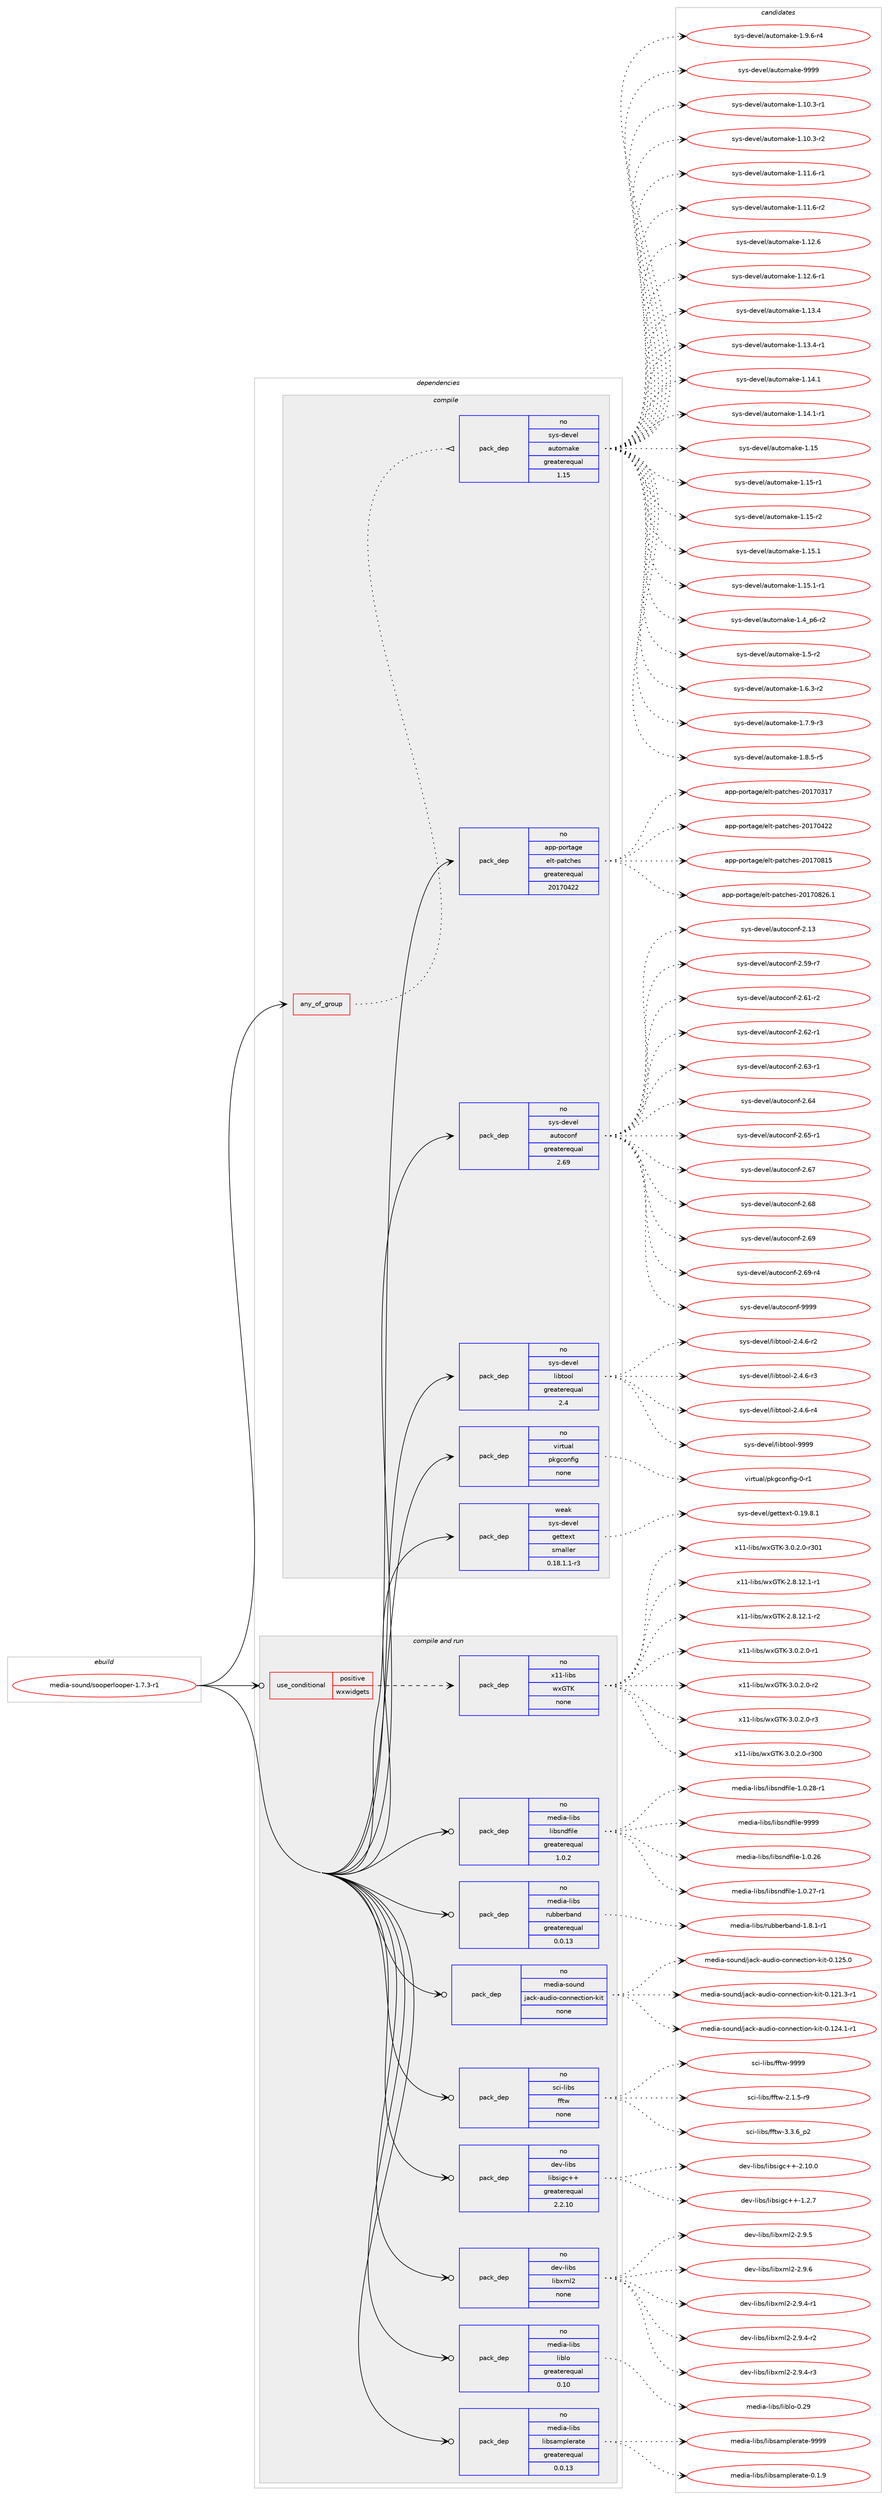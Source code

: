 digraph prolog {

# *************
# Graph options
# *************

newrank=true;
concentrate=true;
compound=true;
graph [rankdir=LR,fontname=Helvetica,fontsize=10,ranksep=1.5];#, ranksep=2.5, nodesep=0.2];
edge  [arrowhead=vee];
node  [fontname=Helvetica,fontsize=10];

# **********
# The ebuild
# **********

subgraph cluster_leftcol {
color=gray;
rank=same;
label=<<i>ebuild</i>>;
id [label="media-sound/sooperlooper-1.7.3-r1", color=red, width=4, href="../media-sound/sooperlooper-1.7.3-r1.svg"];
}

# ****************
# The dependencies
# ****************

subgraph cluster_midcol {
color=gray;
label=<<i>dependencies</i>>;
subgraph cluster_compile {
fillcolor="#eeeeee";
style=filled;
label=<<i>compile</i>>;
subgraph any6097 {
dependency386797 [label=<<TABLE BORDER="0" CELLBORDER="1" CELLSPACING="0" CELLPADDING="4"><TR><TD CELLPADDING="10">any_of_group</TD></TR></TABLE>>, shape=none, color=red];subgraph pack285648 {
dependency386798 [label=<<TABLE BORDER="0" CELLBORDER="1" CELLSPACING="0" CELLPADDING="4" WIDTH="220"><TR><TD ROWSPAN="6" CELLPADDING="30">pack_dep</TD></TR><TR><TD WIDTH="110">no</TD></TR><TR><TD>sys-devel</TD></TR><TR><TD>automake</TD></TR><TR><TD>greaterequal</TD></TR><TR><TD>1.15</TD></TR></TABLE>>, shape=none, color=blue];
}
dependency386797:e -> dependency386798:w [weight=20,style="dotted",arrowhead="oinv"];
}
id:e -> dependency386797:w [weight=20,style="solid",arrowhead="vee"];
subgraph pack285649 {
dependency386799 [label=<<TABLE BORDER="0" CELLBORDER="1" CELLSPACING="0" CELLPADDING="4" WIDTH="220"><TR><TD ROWSPAN="6" CELLPADDING="30">pack_dep</TD></TR><TR><TD WIDTH="110">no</TD></TR><TR><TD>app-portage</TD></TR><TR><TD>elt-patches</TD></TR><TR><TD>greaterequal</TD></TR><TR><TD>20170422</TD></TR></TABLE>>, shape=none, color=blue];
}
id:e -> dependency386799:w [weight=20,style="solid",arrowhead="vee"];
subgraph pack285650 {
dependency386800 [label=<<TABLE BORDER="0" CELLBORDER="1" CELLSPACING="0" CELLPADDING="4" WIDTH="220"><TR><TD ROWSPAN="6" CELLPADDING="30">pack_dep</TD></TR><TR><TD WIDTH="110">no</TD></TR><TR><TD>sys-devel</TD></TR><TR><TD>autoconf</TD></TR><TR><TD>greaterequal</TD></TR><TR><TD>2.69</TD></TR></TABLE>>, shape=none, color=blue];
}
id:e -> dependency386800:w [weight=20,style="solid",arrowhead="vee"];
subgraph pack285651 {
dependency386801 [label=<<TABLE BORDER="0" CELLBORDER="1" CELLSPACING="0" CELLPADDING="4" WIDTH="220"><TR><TD ROWSPAN="6" CELLPADDING="30">pack_dep</TD></TR><TR><TD WIDTH="110">no</TD></TR><TR><TD>sys-devel</TD></TR><TR><TD>libtool</TD></TR><TR><TD>greaterequal</TD></TR><TR><TD>2.4</TD></TR></TABLE>>, shape=none, color=blue];
}
id:e -> dependency386801:w [weight=20,style="solid",arrowhead="vee"];
subgraph pack285652 {
dependency386802 [label=<<TABLE BORDER="0" CELLBORDER="1" CELLSPACING="0" CELLPADDING="4" WIDTH="220"><TR><TD ROWSPAN="6" CELLPADDING="30">pack_dep</TD></TR><TR><TD WIDTH="110">no</TD></TR><TR><TD>virtual</TD></TR><TR><TD>pkgconfig</TD></TR><TR><TD>none</TD></TR><TR><TD></TD></TR></TABLE>>, shape=none, color=blue];
}
id:e -> dependency386802:w [weight=20,style="solid",arrowhead="vee"];
subgraph pack285653 {
dependency386803 [label=<<TABLE BORDER="0" CELLBORDER="1" CELLSPACING="0" CELLPADDING="4" WIDTH="220"><TR><TD ROWSPAN="6" CELLPADDING="30">pack_dep</TD></TR><TR><TD WIDTH="110">weak</TD></TR><TR><TD>sys-devel</TD></TR><TR><TD>gettext</TD></TR><TR><TD>smaller</TD></TR><TR><TD>0.18.1.1-r3</TD></TR></TABLE>>, shape=none, color=blue];
}
id:e -> dependency386803:w [weight=20,style="solid",arrowhead="vee"];
}
subgraph cluster_compileandrun {
fillcolor="#eeeeee";
style=filled;
label=<<i>compile and run</i>>;
subgraph cond94881 {
dependency386804 [label=<<TABLE BORDER="0" CELLBORDER="1" CELLSPACING="0" CELLPADDING="4"><TR><TD ROWSPAN="3" CELLPADDING="10">use_conditional</TD></TR><TR><TD>positive</TD></TR><TR><TD>wxwidgets</TD></TR></TABLE>>, shape=none, color=red];
subgraph pack285654 {
dependency386805 [label=<<TABLE BORDER="0" CELLBORDER="1" CELLSPACING="0" CELLPADDING="4" WIDTH="220"><TR><TD ROWSPAN="6" CELLPADDING="30">pack_dep</TD></TR><TR><TD WIDTH="110">no</TD></TR><TR><TD>x11-libs</TD></TR><TR><TD>wxGTK</TD></TR><TR><TD>none</TD></TR><TR><TD></TD></TR></TABLE>>, shape=none, color=blue];
}
dependency386804:e -> dependency386805:w [weight=20,style="dashed",arrowhead="vee"];
}
id:e -> dependency386804:w [weight=20,style="solid",arrowhead="odotvee"];
subgraph pack285655 {
dependency386806 [label=<<TABLE BORDER="0" CELLBORDER="1" CELLSPACING="0" CELLPADDING="4" WIDTH="220"><TR><TD ROWSPAN="6" CELLPADDING="30">pack_dep</TD></TR><TR><TD WIDTH="110">no</TD></TR><TR><TD>dev-libs</TD></TR><TR><TD>libsigc++</TD></TR><TR><TD>greaterequal</TD></TR><TR><TD>2.2.10</TD></TR></TABLE>>, shape=none, color=blue];
}
id:e -> dependency386806:w [weight=20,style="solid",arrowhead="odotvee"];
subgraph pack285656 {
dependency386807 [label=<<TABLE BORDER="0" CELLBORDER="1" CELLSPACING="0" CELLPADDING="4" WIDTH="220"><TR><TD ROWSPAN="6" CELLPADDING="30">pack_dep</TD></TR><TR><TD WIDTH="110">no</TD></TR><TR><TD>dev-libs</TD></TR><TR><TD>libxml2</TD></TR><TR><TD>none</TD></TR><TR><TD></TD></TR></TABLE>>, shape=none, color=blue];
}
id:e -> dependency386807:w [weight=20,style="solid",arrowhead="odotvee"];
subgraph pack285657 {
dependency386808 [label=<<TABLE BORDER="0" CELLBORDER="1" CELLSPACING="0" CELLPADDING="4" WIDTH="220"><TR><TD ROWSPAN="6" CELLPADDING="30">pack_dep</TD></TR><TR><TD WIDTH="110">no</TD></TR><TR><TD>media-libs</TD></TR><TR><TD>liblo</TD></TR><TR><TD>greaterequal</TD></TR><TR><TD>0.10</TD></TR></TABLE>>, shape=none, color=blue];
}
id:e -> dependency386808:w [weight=20,style="solid",arrowhead="odotvee"];
subgraph pack285658 {
dependency386809 [label=<<TABLE BORDER="0" CELLBORDER="1" CELLSPACING="0" CELLPADDING="4" WIDTH="220"><TR><TD ROWSPAN="6" CELLPADDING="30">pack_dep</TD></TR><TR><TD WIDTH="110">no</TD></TR><TR><TD>media-libs</TD></TR><TR><TD>libsamplerate</TD></TR><TR><TD>greaterequal</TD></TR><TR><TD>0.0.13</TD></TR></TABLE>>, shape=none, color=blue];
}
id:e -> dependency386809:w [weight=20,style="solid",arrowhead="odotvee"];
subgraph pack285659 {
dependency386810 [label=<<TABLE BORDER="0" CELLBORDER="1" CELLSPACING="0" CELLPADDING="4" WIDTH="220"><TR><TD ROWSPAN="6" CELLPADDING="30">pack_dep</TD></TR><TR><TD WIDTH="110">no</TD></TR><TR><TD>media-libs</TD></TR><TR><TD>libsndfile</TD></TR><TR><TD>greaterequal</TD></TR><TR><TD>1.0.2</TD></TR></TABLE>>, shape=none, color=blue];
}
id:e -> dependency386810:w [weight=20,style="solid",arrowhead="odotvee"];
subgraph pack285660 {
dependency386811 [label=<<TABLE BORDER="0" CELLBORDER="1" CELLSPACING="0" CELLPADDING="4" WIDTH="220"><TR><TD ROWSPAN="6" CELLPADDING="30">pack_dep</TD></TR><TR><TD WIDTH="110">no</TD></TR><TR><TD>media-libs</TD></TR><TR><TD>rubberband</TD></TR><TR><TD>greaterequal</TD></TR><TR><TD>0.0.13</TD></TR></TABLE>>, shape=none, color=blue];
}
id:e -> dependency386811:w [weight=20,style="solid",arrowhead="odotvee"];
subgraph pack285661 {
dependency386812 [label=<<TABLE BORDER="0" CELLBORDER="1" CELLSPACING="0" CELLPADDING="4" WIDTH="220"><TR><TD ROWSPAN="6" CELLPADDING="30">pack_dep</TD></TR><TR><TD WIDTH="110">no</TD></TR><TR><TD>media-sound</TD></TR><TR><TD>jack-audio-connection-kit</TD></TR><TR><TD>none</TD></TR><TR><TD></TD></TR></TABLE>>, shape=none, color=blue];
}
id:e -> dependency386812:w [weight=20,style="solid",arrowhead="odotvee"];
subgraph pack285662 {
dependency386813 [label=<<TABLE BORDER="0" CELLBORDER="1" CELLSPACING="0" CELLPADDING="4" WIDTH="220"><TR><TD ROWSPAN="6" CELLPADDING="30">pack_dep</TD></TR><TR><TD WIDTH="110">no</TD></TR><TR><TD>sci-libs</TD></TR><TR><TD>fftw</TD></TR><TR><TD>none</TD></TR><TR><TD></TD></TR></TABLE>>, shape=none, color=blue];
}
id:e -> dependency386813:w [weight=20,style="solid",arrowhead="odotvee"];
}
subgraph cluster_run {
fillcolor="#eeeeee";
style=filled;
label=<<i>run</i>>;
}
}

# **************
# The candidates
# **************

subgraph cluster_choices {
rank=same;
color=gray;
label=<<i>candidates</i>>;

subgraph choice285648 {
color=black;
nodesep=1;
choice11512111545100101118101108479711711611110997107101454946494846514511449 [label="sys-devel/automake-1.10.3-r1", color=red, width=4,href="../sys-devel/automake-1.10.3-r1.svg"];
choice11512111545100101118101108479711711611110997107101454946494846514511450 [label="sys-devel/automake-1.10.3-r2", color=red, width=4,href="../sys-devel/automake-1.10.3-r2.svg"];
choice11512111545100101118101108479711711611110997107101454946494946544511449 [label="sys-devel/automake-1.11.6-r1", color=red, width=4,href="../sys-devel/automake-1.11.6-r1.svg"];
choice11512111545100101118101108479711711611110997107101454946494946544511450 [label="sys-devel/automake-1.11.6-r2", color=red, width=4,href="../sys-devel/automake-1.11.6-r2.svg"];
choice1151211154510010111810110847971171161111099710710145494649504654 [label="sys-devel/automake-1.12.6", color=red, width=4,href="../sys-devel/automake-1.12.6.svg"];
choice11512111545100101118101108479711711611110997107101454946495046544511449 [label="sys-devel/automake-1.12.6-r1", color=red, width=4,href="../sys-devel/automake-1.12.6-r1.svg"];
choice1151211154510010111810110847971171161111099710710145494649514652 [label="sys-devel/automake-1.13.4", color=red, width=4,href="../sys-devel/automake-1.13.4.svg"];
choice11512111545100101118101108479711711611110997107101454946495146524511449 [label="sys-devel/automake-1.13.4-r1", color=red, width=4,href="../sys-devel/automake-1.13.4-r1.svg"];
choice1151211154510010111810110847971171161111099710710145494649524649 [label="sys-devel/automake-1.14.1", color=red, width=4,href="../sys-devel/automake-1.14.1.svg"];
choice11512111545100101118101108479711711611110997107101454946495246494511449 [label="sys-devel/automake-1.14.1-r1", color=red, width=4,href="../sys-devel/automake-1.14.1-r1.svg"];
choice115121115451001011181011084797117116111109971071014549464953 [label="sys-devel/automake-1.15", color=red, width=4,href="../sys-devel/automake-1.15.svg"];
choice1151211154510010111810110847971171161111099710710145494649534511449 [label="sys-devel/automake-1.15-r1", color=red, width=4,href="../sys-devel/automake-1.15-r1.svg"];
choice1151211154510010111810110847971171161111099710710145494649534511450 [label="sys-devel/automake-1.15-r2", color=red, width=4,href="../sys-devel/automake-1.15-r2.svg"];
choice1151211154510010111810110847971171161111099710710145494649534649 [label="sys-devel/automake-1.15.1", color=red, width=4,href="../sys-devel/automake-1.15.1.svg"];
choice11512111545100101118101108479711711611110997107101454946495346494511449 [label="sys-devel/automake-1.15.1-r1", color=red, width=4,href="../sys-devel/automake-1.15.1-r1.svg"];
choice115121115451001011181011084797117116111109971071014549465295112544511450 [label="sys-devel/automake-1.4_p6-r2", color=red, width=4,href="../sys-devel/automake-1.4_p6-r2.svg"];
choice11512111545100101118101108479711711611110997107101454946534511450 [label="sys-devel/automake-1.5-r2", color=red, width=4,href="../sys-devel/automake-1.5-r2.svg"];
choice115121115451001011181011084797117116111109971071014549465446514511450 [label="sys-devel/automake-1.6.3-r2", color=red, width=4,href="../sys-devel/automake-1.6.3-r2.svg"];
choice115121115451001011181011084797117116111109971071014549465546574511451 [label="sys-devel/automake-1.7.9-r3", color=red, width=4,href="../sys-devel/automake-1.7.9-r3.svg"];
choice115121115451001011181011084797117116111109971071014549465646534511453 [label="sys-devel/automake-1.8.5-r5", color=red, width=4,href="../sys-devel/automake-1.8.5-r5.svg"];
choice115121115451001011181011084797117116111109971071014549465746544511452 [label="sys-devel/automake-1.9.6-r4", color=red, width=4,href="../sys-devel/automake-1.9.6-r4.svg"];
choice115121115451001011181011084797117116111109971071014557575757 [label="sys-devel/automake-9999", color=red, width=4,href="../sys-devel/automake-9999.svg"];
dependency386798:e -> choice11512111545100101118101108479711711611110997107101454946494846514511449:w [style=dotted,weight="100"];
dependency386798:e -> choice11512111545100101118101108479711711611110997107101454946494846514511450:w [style=dotted,weight="100"];
dependency386798:e -> choice11512111545100101118101108479711711611110997107101454946494946544511449:w [style=dotted,weight="100"];
dependency386798:e -> choice11512111545100101118101108479711711611110997107101454946494946544511450:w [style=dotted,weight="100"];
dependency386798:e -> choice1151211154510010111810110847971171161111099710710145494649504654:w [style=dotted,weight="100"];
dependency386798:e -> choice11512111545100101118101108479711711611110997107101454946495046544511449:w [style=dotted,weight="100"];
dependency386798:e -> choice1151211154510010111810110847971171161111099710710145494649514652:w [style=dotted,weight="100"];
dependency386798:e -> choice11512111545100101118101108479711711611110997107101454946495146524511449:w [style=dotted,weight="100"];
dependency386798:e -> choice1151211154510010111810110847971171161111099710710145494649524649:w [style=dotted,weight="100"];
dependency386798:e -> choice11512111545100101118101108479711711611110997107101454946495246494511449:w [style=dotted,weight="100"];
dependency386798:e -> choice115121115451001011181011084797117116111109971071014549464953:w [style=dotted,weight="100"];
dependency386798:e -> choice1151211154510010111810110847971171161111099710710145494649534511449:w [style=dotted,weight="100"];
dependency386798:e -> choice1151211154510010111810110847971171161111099710710145494649534511450:w [style=dotted,weight="100"];
dependency386798:e -> choice1151211154510010111810110847971171161111099710710145494649534649:w [style=dotted,weight="100"];
dependency386798:e -> choice11512111545100101118101108479711711611110997107101454946495346494511449:w [style=dotted,weight="100"];
dependency386798:e -> choice115121115451001011181011084797117116111109971071014549465295112544511450:w [style=dotted,weight="100"];
dependency386798:e -> choice11512111545100101118101108479711711611110997107101454946534511450:w [style=dotted,weight="100"];
dependency386798:e -> choice115121115451001011181011084797117116111109971071014549465446514511450:w [style=dotted,weight="100"];
dependency386798:e -> choice115121115451001011181011084797117116111109971071014549465546574511451:w [style=dotted,weight="100"];
dependency386798:e -> choice115121115451001011181011084797117116111109971071014549465646534511453:w [style=dotted,weight="100"];
dependency386798:e -> choice115121115451001011181011084797117116111109971071014549465746544511452:w [style=dotted,weight="100"];
dependency386798:e -> choice115121115451001011181011084797117116111109971071014557575757:w [style=dotted,weight="100"];
}
subgraph choice285649 {
color=black;
nodesep=1;
choice97112112451121111141169710310147101108116451129711699104101115455048495548514955 [label="app-portage/elt-patches-20170317", color=red, width=4,href="../app-portage/elt-patches-20170317.svg"];
choice97112112451121111141169710310147101108116451129711699104101115455048495548525050 [label="app-portage/elt-patches-20170422", color=red, width=4,href="../app-portage/elt-patches-20170422.svg"];
choice97112112451121111141169710310147101108116451129711699104101115455048495548564953 [label="app-portage/elt-patches-20170815", color=red, width=4,href="../app-portage/elt-patches-20170815.svg"];
choice971121124511211111411697103101471011081164511297116991041011154550484955485650544649 [label="app-portage/elt-patches-20170826.1", color=red, width=4,href="../app-portage/elt-patches-20170826.1.svg"];
dependency386799:e -> choice97112112451121111141169710310147101108116451129711699104101115455048495548514955:w [style=dotted,weight="100"];
dependency386799:e -> choice97112112451121111141169710310147101108116451129711699104101115455048495548525050:w [style=dotted,weight="100"];
dependency386799:e -> choice97112112451121111141169710310147101108116451129711699104101115455048495548564953:w [style=dotted,weight="100"];
dependency386799:e -> choice971121124511211111411697103101471011081164511297116991041011154550484955485650544649:w [style=dotted,weight="100"];
}
subgraph choice285650 {
color=black;
nodesep=1;
choice115121115451001011181011084797117116111991111101024550464951 [label="sys-devel/autoconf-2.13", color=red, width=4,href="../sys-devel/autoconf-2.13.svg"];
choice1151211154510010111810110847971171161119911111010245504653574511455 [label="sys-devel/autoconf-2.59-r7", color=red, width=4,href="../sys-devel/autoconf-2.59-r7.svg"];
choice1151211154510010111810110847971171161119911111010245504654494511450 [label="sys-devel/autoconf-2.61-r2", color=red, width=4,href="../sys-devel/autoconf-2.61-r2.svg"];
choice1151211154510010111810110847971171161119911111010245504654504511449 [label="sys-devel/autoconf-2.62-r1", color=red, width=4,href="../sys-devel/autoconf-2.62-r1.svg"];
choice1151211154510010111810110847971171161119911111010245504654514511449 [label="sys-devel/autoconf-2.63-r1", color=red, width=4,href="../sys-devel/autoconf-2.63-r1.svg"];
choice115121115451001011181011084797117116111991111101024550465452 [label="sys-devel/autoconf-2.64", color=red, width=4,href="../sys-devel/autoconf-2.64.svg"];
choice1151211154510010111810110847971171161119911111010245504654534511449 [label="sys-devel/autoconf-2.65-r1", color=red, width=4,href="../sys-devel/autoconf-2.65-r1.svg"];
choice115121115451001011181011084797117116111991111101024550465455 [label="sys-devel/autoconf-2.67", color=red, width=4,href="../sys-devel/autoconf-2.67.svg"];
choice115121115451001011181011084797117116111991111101024550465456 [label="sys-devel/autoconf-2.68", color=red, width=4,href="../sys-devel/autoconf-2.68.svg"];
choice115121115451001011181011084797117116111991111101024550465457 [label="sys-devel/autoconf-2.69", color=red, width=4,href="../sys-devel/autoconf-2.69.svg"];
choice1151211154510010111810110847971171161119911111010245504654574511452 [label="sys-devel/autoconf-2.69-r4", color=red, width=4,href="../sys-devel/autoconf-2.69-r4.svg"];
choice115121115451001011181011084797117116111991111101024557575757 [label="sys-devel/autoconf-9999", color=red, width=4,href="../sys-devel/autoconf-9999.svg"];
dependency386800:e -> choice115121115451001011181011084797117116111991111101024550464951:w [style=dotted,weight="100"];
dependency386800:e -> choice1151211154510010111810110847971171161119911111010245504653574511455:w [style=dotted,weight="100"];
dependency386800:e -> choice1151211154510010111810110847971171161119911111010245504654494511450:w [style=dotted,weight="100"];
dependency386800:e -> choice1151211154510010111810110847971171161119911111010245504654504511449:w [style=dotted,weight="100"];
dependency386800:e -> choice1151211154510010111810110847971171161119911111010245504654514511449:w [style=dotted,weight="100"];
dependency386800:e -> choice115121115451001011181011084797117116111991111101024550465452:w [style=dotted,weight="100"];
dependency386800:e -> choice1151211154510010111810110847971171161119911111010245504654534511449:w [style=dotted,weight="100"];
dependency386800:e -> choice115121115451001011181011084797117116111991111101024550465455:w [style=dotted,weight="100"];
dependency386800:e -> choice115121115451001011181011084797117116111991111101024550465456:w [style=dotted,weight="100"];
dependency386800:e -> choice115121115451001011181011084797117116111991111101024550465457:w [style=dotted,weight="100"];
dependency386800:e -> choice1151211154510010111810110847971171161119911111010245504654574511452:w [style=dotted,weight="100"];
dependency386800:e -> choice115121115451001011181011084797117116111991111101024557575757:w [style=dotted,weight="100"];
}
subgraph choice285651 {
color=black;
nodesep=1;
choice1151211154510010111810110847108105981161111111084550465246544511450 [label="sys-devel/libtool-2.4.6-r2", color=red, width=4,href="../sys-devel/libtool-2.4.6-r2.svg"];
choice1151211154510010111810110847108105981161111111084550465246544511451 [label="sys-devel/libtool-2.4.6-r3", color=red, width=4,href="../sys-devel/libtool-2.4.6-r3.svg"];
choice1151211154510010111810110847108105981161111111084550465246544511452 [label="sys-devel/libtool-2.4.6-r4", color=red, width=4,href="../sys-devel/libtool-2.4.6-r4.svg"];
choice1151211154510010111810110847108105981161111111084557575757 [label="sys-devel/libtool-9999", color=red, width=4,href="../sys-devel/libtool-9999.svg"];
dependency386801:e -> choice1151211154510010111810110847108105981161111111084550465246544511450:w [style=dotted,weight="100"];
dependency386801:e -> choice1151211154510010111810110847108105981161111111084550465246544511451:w [style=dotted,weight="100"];
dependency386801:e -> choice1151211154510010111810110847108105981161111111084550465246544511452:w [style=dotted,weight="100"];
dependency386801:e -> choice1151211154510010111810110847108105981161111111084557575757:w [style=dotted,weight="100"];
}
subgraph choice285652 {
color=black;
nodesep=1;
choice11810511411611797108471121071039911111010210510345484511449 [label="virtual/pkgconfig-0-r1", color=red, width=4,href="../virtual/pkgconfig-0-r1.svg"];
dependency386802:e -> choice11810511411611797108471121071039911111010210510345484511449:w [style=dotted,weight="100"];
}
subgraph choice285653 {
color=black;
nodesep=1;
choice1151211154510010111810110847103101116116101120116454846495746564649 [label="sys-devel/gettext-0.19.8.1", color=red, width=4,href="../sys-devel/gettext-0.19.8.1.svg"];
dependency386803:e -> choice1151211154510010111810110847103101116116101120116454846495746564649:w [style=dotted,weight="100"];
}
subgraph choice285654 {
color=black;
nodesep=1;
choice12049494510810598115471191207184754550465646495046494511449 [label="x11-libs/wxGTK-2.8.12.1-r1", color=red, width=4,href="../x11-libs/wxGTK-2.8.12.1-r1.svg"];
choice12049494510810598115471191207184754550465646495046494511450 [label="x11-libs/wxGTK-2.8.12.1-r2", color=red, width=4,href="../x11-libs/wxGTK-2.8.12.1-r2.svg"];
choice120494945108105981154711912071847545514648465046484511449 [label="x11-libs/wxGTK-3.0.2.0-r1", color=red, width=4,href="../x11-libs/wxGTK-3.0.2.0-r1.svg"];
choice120494945108105981154711912071847545514648465046484511450 [label="x11-libs/wxGTK-3.0.2.0-r2", color=red, width=4,href="../x11-libs/wxGTK-3.0.2.0-r2.svg"];
choice120494945108105981154711912071847545514648465046484511451 [label="x11-libs/wxGTK-3.0.2.0-r3", color=red, width=4,href="../x11-libs/wxGTK-3.0.2.0-r3.svg"];
choice1204949451081059811547119120718475455146484650464845114514848 [label="x11-libs/wxGTK-3.0.2.0-r300", color=red, width=4,href="../x11-libs/wxGTK-3.0.2.0-r300.svg"];
choice1204949451081059811547119120718475455146484650464845114514849 [label="x11-libs/wxGTK-3.0.2.0-r301", color=red, width=4,href="../x11-libs/wxGTK-3.0.2.0-r301.svg"];
dependency386805:e -> choice12049494510810598115471191207184754550465646495046494511449:w [style=dotted,weight="100"];
dependency386805:e -> choice12049494510810598115471191207184754550465646495046494511450:w [style=dotted,weight="100"];
dependency386805:e -> choice120494945108105981154711912071847545514648465046484511449:w [style=dotted,weight="100"];
dependency386805:e -> choice120494945108105981154711912071847545514648465046484511450:w [style=dotted,weight="100"];
dependency386805:e -> choice120494945108105981154711912071847545514648465046484511451:w [style=dotted,weight="100"];
dependency386805:e -> choice1204949451081059811547119120718475455146484650464845114514848:w [style=dotted,weight="100"];
dependency386805:e -> choice1204949451081059811547119120718475455146484650464845114514849:w [style=dotted,weight="100"];
}
subgraph choice285655 {
color=black;
nodesep=1;
choice10010111845108105981154710810598115105103994343454946504655 [label="dev-libs/libsigc++-1.2.7", color=red, width=4,href="../dev-libs/libsigc++-1.2.7.svg"];
choice1001011184510810598115471081059811510510399434345504649484648 [label="dev-libs/libsigc++-2.10.0", color=red, width=4,href="../dev-libs/libsigc++-2.10.0.svg"];
dependency386806:e -> choice10010111845108105981154710810598115105103994343454946504655:w [style=dotted,weight="100"];
dependency386806:e -> choice1001011184510810598115471081059811510510399434345504649484648:w [style=dotted,weight="100"];
}
subgraph choice285656 {
color=black;
nodesep=1;
choice10010111845108105981154710810598120109108504550465746524511449 [label="dev-libs/libxml2-2.9.4-r1", color=red, width=4,href="../dev-libs/libxml2-2.9.4-r1.svg"];
choice10010111845108105981154710810598120109108504550465746524511450 [label="dev-libs/libxml2-2.9.4-r2", color=red, width=4,href="../dev-libs/libxml2-2.9.4-r2.svg"];
choice10010111845108105981154710810598120109108504550465746524511451 [label="dev-libs/libxml2-2.9.4-r3", color=red, width=4,href="../dev-libs/libxml2-2.9.4-r3.svg"];
choice1001011184510810598115471081059812010910850455046574653 [label="dev-libs/libxml2-2.9.5", color=red, width=4,href="../dev-libs/libxml2-2.9.5.svg"];
choice1001011184510810598115471081059812010910850455046574654 [label="dev-libs/libxml2-2.9.6", color=red, width=4,href="../dev-libs/libxml2-2.9.6.svg"];
dependency386807:e -> choice10010111845108105981154710810598120109108504550465746524511449:w [style=dotted,weight="100"];
dependency386807:e -> choice10010111845108105981154710810598120109108504550465746524511450:w [style=dotted,weight="100"];
dependency386807:e -> choice10010111845108105981154710810598120109108504550465746524511451:w [style=dotted,weight="100"];
dependency386807:e -> choice1001011184510810598115471081059812010910850455046574653:w [style=dotted,weight="100"];
dependency386807:e -> choice1001011184510810598115471081059812010910850455046574654:w [style=dotted,weight="100"];
}
subgraph choice285657 {
color=black;
nodesep=1;
choice10910110010597451081059811547108105981081114548465057 [label="media-libs/liblo-0.29", color=red, width=4,href="../media-libs/liblo-0.29.svg"];
dependency386808:e -> choice10910110010597451081059811547108105981081114548465057:w [style=dotted,weight="100"];
}
subgraph choice285658 {
color=black;
nodesep=1;
choice10910110010597451081059811547108105981159710911210810111497116101454846494657 [label="media-libs/libsamplerate-0.1.9", color=red, width=4,href="../media-libs/libsamplerate-0.1.9.svg"];
choice109101100105974510810598115471081059811597109112108101114971161014557575757 [label="media-libs/libsamplerate-9999", color=red, width=4,href="../media-libs/libsamplerate-9999.svg"];
dependency386809:e -> choice10910110010597451081059811547108105981159710911210810111497116101454846494657:w [style=dotted,weight="100"];
dependency386809:e -> choice109101100105974510810598115471081059811597109112108101114971161014557575757:w [style=dotted,weight="100"];
}
subgraph choice285659 {
color=black;
nodesep=1;
choice109101100105974510810598115471081059811511010010210510810145494648465054 [label="media-libs/libsndfile-1.0.26", color=red, width=4,href="../media-libs/libsndfile-1.0.26.svg"];
choice1091011001059745108105981154710810598115110100102105108101454946484650554511449 [label="media-libs/libsndfile-1.0.27-r1", color=red, width=4,href="../media-libs/libsndfile-1.0.27-r1.svg"];
choice1091011001059745108105981154710810598115110100102105108101454946484650564511449 [label="media-libs/libsndfile-1.0.28-r1", color=red, width=4,href="../media-libs/libsndfile-1.0.28-r1.svg"];
choice10910110010597451081059811547108105981151101001021051081014557575757 [label="media-libs/libsndfile-9999", color=red, width=4,href="../media-libs/libsndfile-9999.svg"];
dependency386810:e -> choice109101100105974510810598115471081059811511010010210510810145494648465054:w [style=dotted,weight="100"];
dependency386810:e -> choice1091011001059745108105981154710810598115110100102105108101454946484650554511449:w [style=dotted,weight="100"];
dependency386810:e -> choice1091011001059745108105981154710810598115110100102105108101454946484650564511449:w [style=dotted,weight="100"];
dependency386810:e -> choice10910110010597451081059811547108105981151101001021051081014557575757:w [style=dotted,weight="100"];
}
subgraph choice285660 {
color=black;
nodesep=1;
choice10910110010597451081059811547114117989810111498971101004549465646494511449 [label="media-libs/rubberband-1.8.1-r1", color=red, width=4,href="../media-libs/rubberband-1.8.1-r1.svg"];
dependency386811:e -> choice10910110010597451081059811547114117989810111498971101004549465646494511449:w [style=dotted,weight="100"];
}
subgraph choice285661 {
color=black;
nodesep=1;
choice109101100105974511511111711010047106979910745971171001051114599111110110101991161051111104510710511645484649504946514511449 [label="media-sound/jack-audio-connection-kit-0.121.3-r1", color=red, width=4,href="../media-sound/jack-audio-connection-kit-0.121.3-r1.svg"];
choice109101100105974511511111711010047106979910745971171001051114599111110110101991161051111104510710511645484649505246494511449 [label="media-sound/jack-audio-connection-kit-0.124.1-r1", color=red, width=4,href="../media-sound/jack-audio-connection-kit-0.124.1-r1.svg"];
choice10910110010597451151111171101004710697991074597117100105111459911111011010199116105111110451071051164548464950534648 [label="media-sound/jack-audio-connection-kit-0.125.0", color=red, width=4,href="../media-sound/jack-audio-connection-kit-0.125.0.svg"];
dependency386812:e -> choice109101100105974511511111711010047106979910745971171001051114599111110110101991161051111104510710511645484649504946514511449:w [style=dotted,weight="100"];
dependency386812:e -> choice109101100105974511511111711010047106979910745971171001051114599111110110101991161051111104510710511645484649505246494511449:w [style=dotted,weight="100"];
dependency386812:e -> choice10910110010597451151111171101004710697991074597117100105111459911111011010199116105111110451071051164548464950534648:w [style=dotted,weight="100"];
}
subgraph choice285662 {
color=black;
nodesep=1;
choice115991054510810598115471021021161194550464946534511457 [label="sci-libs/fftw-2.1.5-r9", color=red, width=4,href="../sci-libs/fftw-2.1.5-r9.svg"];
choice115991054510810598115471021021161194551465146549511250 [label="sci-libs/fftw-3.3.6_p2", color=red, width=4,href="../sci-libs/fftw-3.3.6_p2.svg"];
choice115991054510810598115471021021161194557575757 [label="sci-libs/fftw-9999", color=red, width=4,href="../sci-libs/fftw-9999.svg"];
dependency386813:e -> choice115991054510810598115471021021161194550464946534511457:w [style=dotted,weight="100"];
dependency386813:e -> choice115991054510810598115471021021161194551465146549511250:w [style=dotted,weight="100"];
dependency386813:e -> choice115991054510810598115471021021161194557575757:w [style=dotted,weight="100"];
}
}

}
